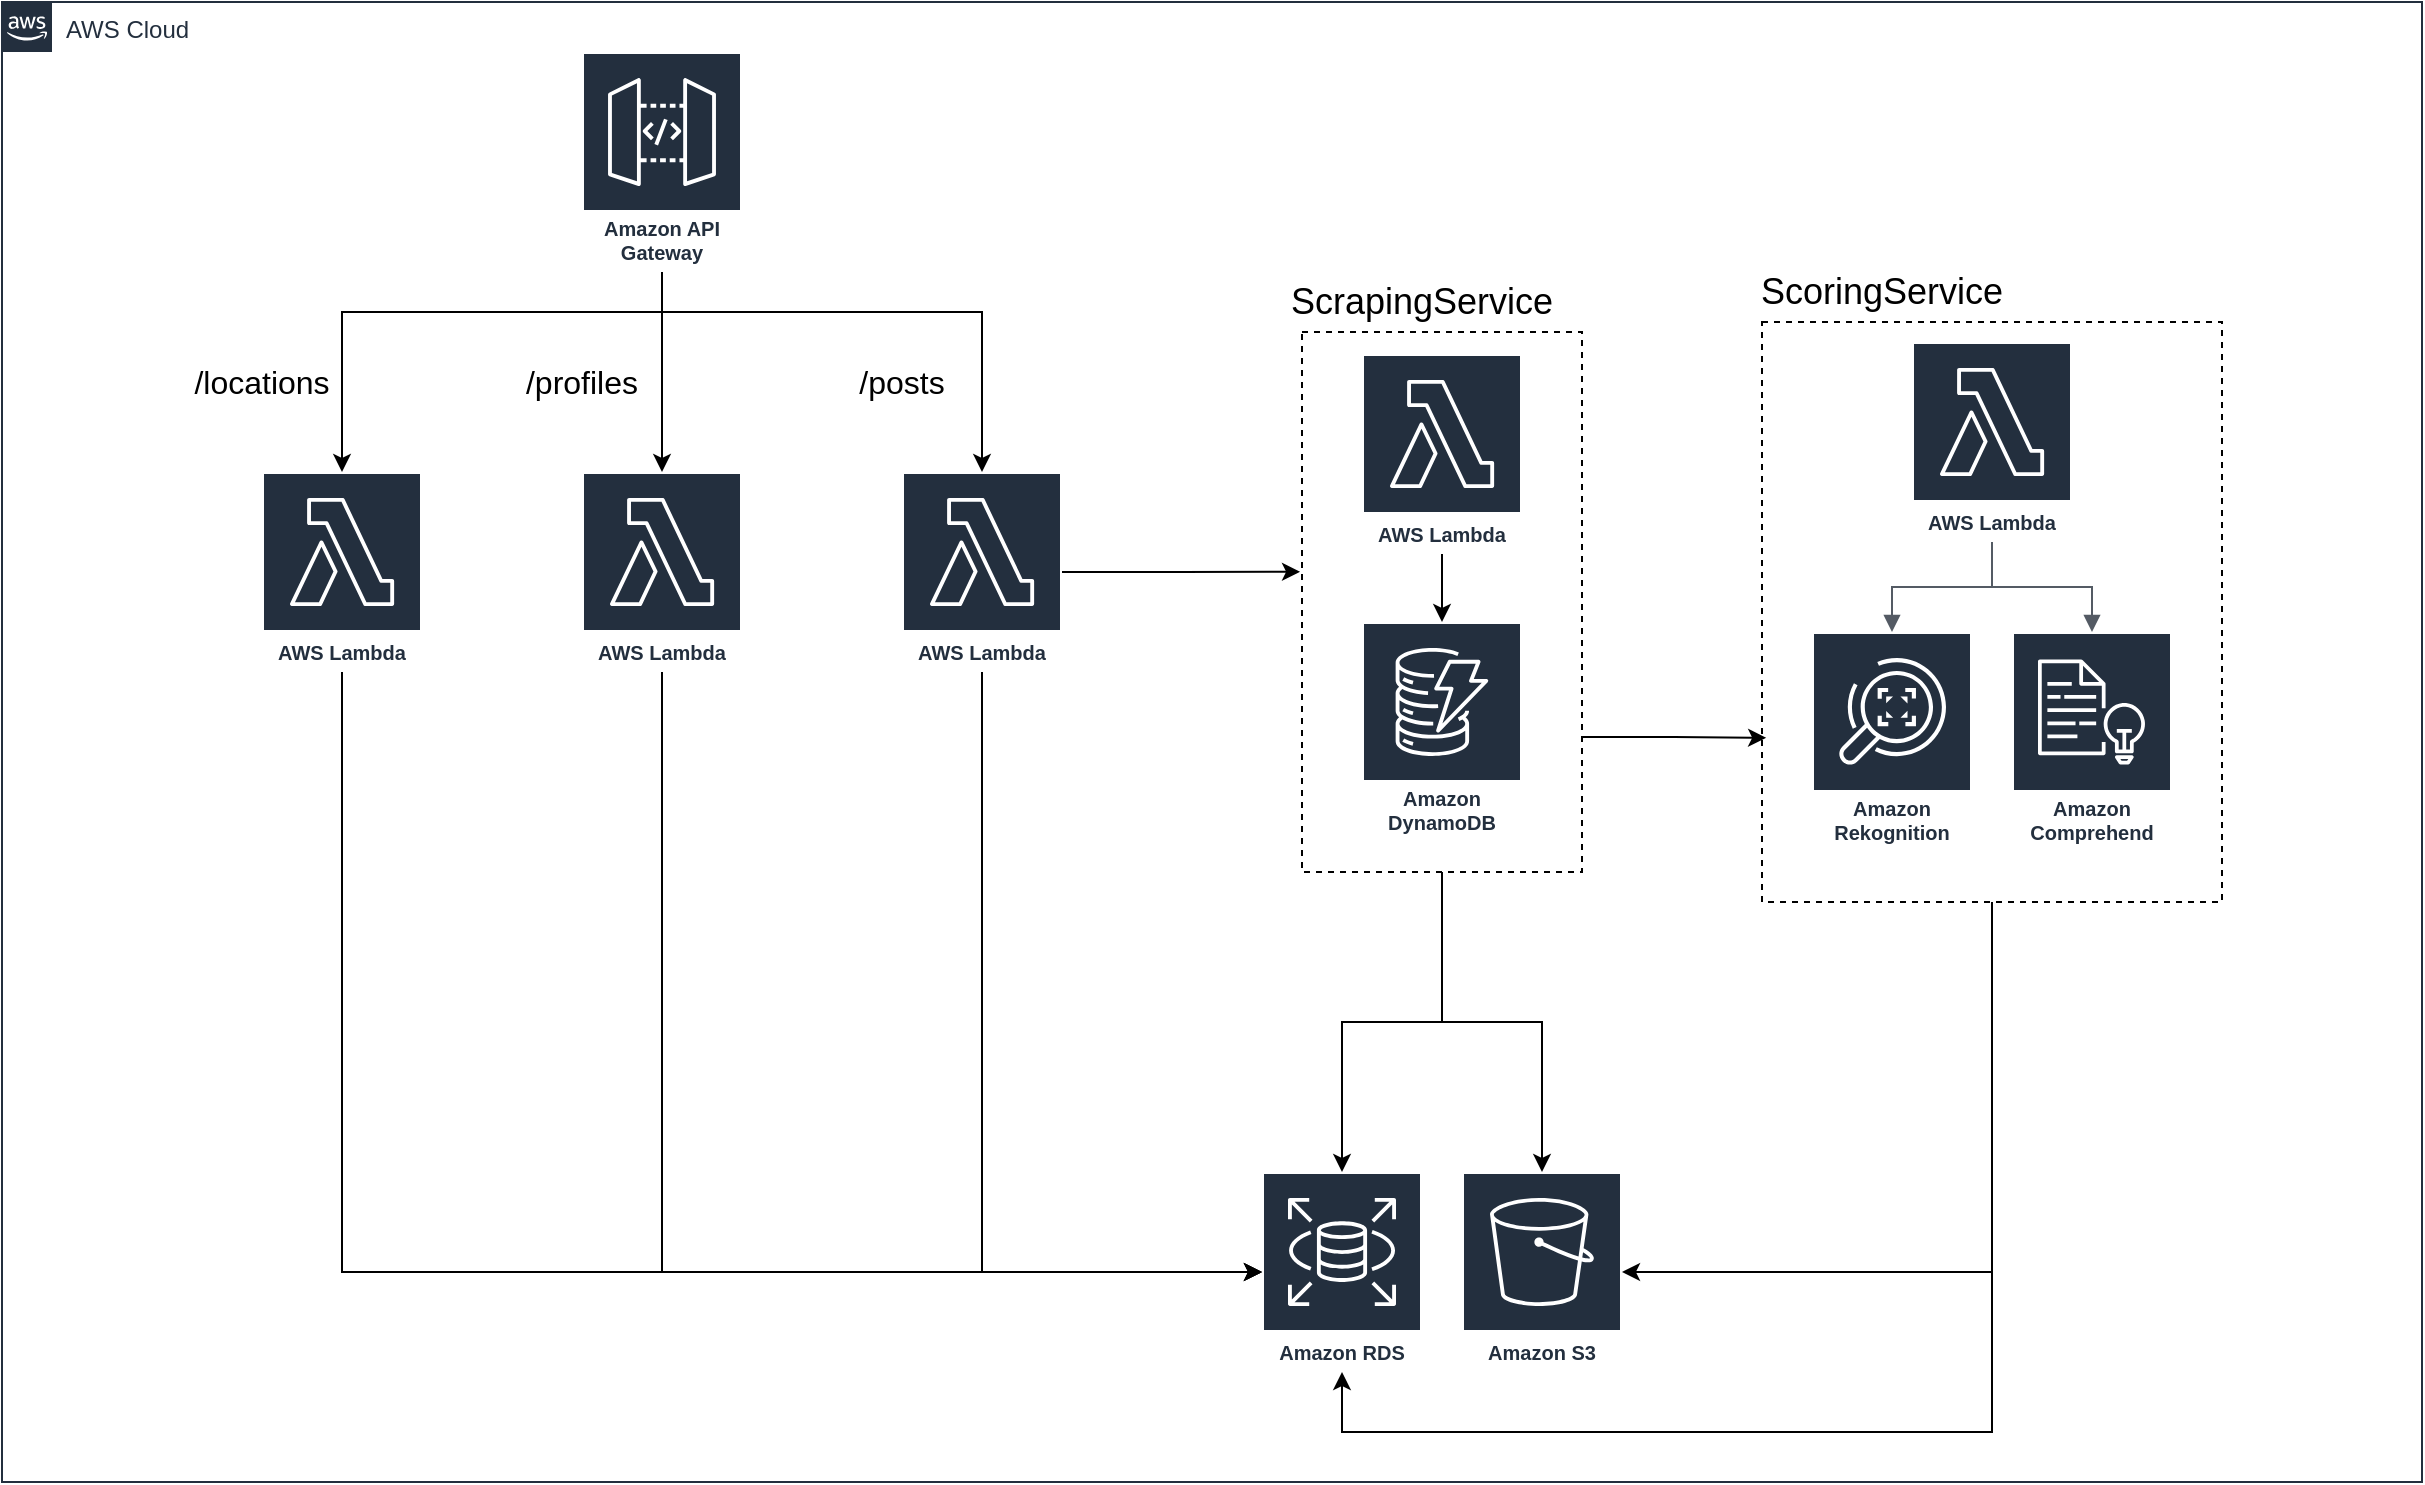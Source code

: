 <mxfile version="19.0.2" type="device"><diagram id="Ht1M8jgEwFfnCIfOTk4-" name="Page-1"><mxGraphModel dx="2062" dy="873" grid="1" gridSize="10" guides="1" tooltips="1" connect="1" arrows="1" fold="1" page="1" pageScale="1" pageWidth="1169" pageHeight="827" math="0" shadow="0"><root><mxCell id="0"/><mxCell id="1" parent="0"/><mxCell id="UEzPUAAOIrF-is8g5C7q-74" value="AWS Cloud" style="points=[[0,0],[0.25,0],[0.5,0],[0.75,0],[1,0],[1,0.25],[1,0.5],[1,0.75],[1,1],[0.75,1],[0.5,1],[0.25,1],[0,1],[0,0.75],[0,0.5],[0,0.25]];outlineConnect=0;gradientColor=none;html=1;whiteSpace=wrap;fontSize=12;fontStyle=0;shape=mxgraph.aws4.group;grIcon=mxgraph.aws4.group_aws_cloud_alt;strokeColor=#232F3E;fillColor=none;verticalAlign=top;align=left;spacingLeft=30;fontColor=#232F3E;dashed=0;labelBackgroundColor=#ffffff;container=1;pointerEvents=0;collapsible=0;recursiveResize=0;" parent="1" vertex="1"><mxGeometry x="50" y="80" width="1210" height="740" as="geometry"/></mxCell><mxCell id="3xLaiMV0QNtRLgiki0ML-5" style="edgeStyle=orthogonalEdgeStyle;rounded=0;orthogonalLoop=1;jettySize=auto;html=1;" edge="1" parent="UEzPUAAOIrF-is8g5C7q-74" source="LPbWLhw2U3VU5R26pZ4J-14" target="3xLaiMV0QNtRLgiki0ML-1"><mxGeometry relative="1" as="geometry"><Array as="points"><mxPoint x="330" y="155"/><mxPoint x="170" y="155"/></Array></mxGeometry></mxCell><mxCell id="3xLaiMV0QNtRLgiki0ML-6" style="edgeStyle=orthogonalEdgeStyle;rounded=0;orthogonalLoop=1;jettySize=auto;html=1;" edge="1" parent="UEzPUAAOIrF-is8g5C7q-74" source="LPbWLhw2U3VU5R26pZ4J-14" target="3xLaiMV0QNtRLgiki0ML-2"><mxGeometry relative="1" as="geometry"/></mxCell><mxCell id="3xLaiMV0QNtRLgiki0ML-7" style="edgeStyle=orthogonalEdgeStyle;rounded=0;orthogonalLoop=1;jettySize=auto;html=1;" edge="1" parent="UEzPUAAOIrF-is8g5C7q-74" source="LPbWLhw2U3VU5R26pZ4J-14" target="3xLaiMV0QNtRLgiki0ML-3"><mxGeometry relative="1" as="geometry"><Array as="points"><mxPoint x="330" y="155"/><mxPoint x="490" y="155"/></Array></mxGeometry></mxCell><mxCell id="LPbWLhw2U3VU5R26pZ4J-14" value="Amazon API Gateway" style="sketch=0;outlineConnect=0;fontColor=#232F3E;gradientColor=none;strokeColor=#ffffff;fillColor=#232F3E;dashed=0;verticalLabelPosition=middle;verticalAlign=bottom;align=center;html=1;whiteSpace=wrap;fontSize=10;fontStyle=1;spacing=3;shape=mxgraph.aws4.productIcon;prIcon=mxgraph.aws4.api_gateway;" parent="UEzPUAAOIrF-is8g5C7q-74" vertex="1"><mxGeometry x="290" y="25" width="80" height="110" as="geometry"/></mxCell><mxCell id="LPbWLhw2U3VU5R26pZ4J-17" value="Amazon RDS" style="sketch=0;outlineConnect=0;fontColor=#232F3E;gradientColor=none;strokeColor=#ffffff;fillColor=#232F3E;dashed=0;verticalLabelPosition=middle;verticalAlign=bottom;align=center;html=1;whiteSpace=wrap;fontSize=10;fontStyle=1;spacing=3;shape=mxgraph.aws4.productIcon;prIcon=mxgraph.aws4.rds;" parent="UEzPUAAOIrF-is8g5C7q-74" vertex="1"><mxGeometry x="630" y="585" width="80" height="100" as="geometry"/></mxCell><mxCell id="3xLaiMV0QNtRLgiki0ML-44" style="edgeStyle=orthogonalEdgeStyle;rounded=0;orthogonalLoop=1;jettySize=auto;html=1;fontSize=16;" edge="1" parent="UEzPUAAOIrF-is8g5C7q-74" source="3xLaiMV0QNtRLgiki0ML-1" target="LPbWLhw2U3VU5R26pZ4J-17"><mxGeometry relative="1" as="geometry"><Array as="points"><mxPoint x="170" y="635"/></Array></mxGeometry></mxCell><mxCell id="3xLaiMV0QNtRLgiki0ML-1" value="AWS Lambda" style="sketch=0;outlineConnect=0;fontColor=#232F3E;gradientColor=none;strokeColor=#ffffff;fillColor=#232F3E;dashed=0;verticalLabelPosition=middle;verticalAlign=bottom;align=center;html=1;whiteSpace=wrap;fontSize=10;fontStyle=1;spacing=3;shape=mxgraph.aws4.productIcon;prIcon=mxgraph.aws4.lambda;" vertex="1" parent="UEzPUAAOIrF-is8g5C7q-74"><mxGeometry x="130" y="235" width="80" height="100" as="geometry"/></mxCell><mxCell id="3xLaiMV0QNtRLgiki0ML-45" style="edgeStyle=orthogonalEdgeStyle;rounded=0;orthogonalLoop=1;jettySize=auto;html=1;fontSize=16;" edge="1" parent="UEzPUAAOIrF-is8g5C7q-74" source="3xLaiMV0QNtRLgiki0ML-2" target="LPbWLhw2U3VU5R26pZ4J-17"><mxGeometry relative="1" as="geometry"><Array as="points"><mxPoint x="330" y="635"/></Array></mxGeometry></mxCell><mxCell id="3xLaiMV0QNtRLgiki0ML-2" value="AWS Lambda" style="sketch=0;outlineConnect=0;fontColor=#232F3E;gradientColor=none;strokeColor=#ffffff;fillColor=#232F3E;dashed=0;verticalLabelPosition=middle;verticalAlign=bottom;align=center;html=1;whiteSpace=wrap;fontSize=10;fontStyle=1;spacing=3;shape=mxgraph.aws4.productIcon;prIcon=mxgraph.aws4.lambda;" vertex="1" parent="UEzPUAAOIrF-is8g5C7q-74"><mxGeometry x="290" y="235" width="80" height="100" as="geometry"/></mxCell><mxCell id="3xLaiMV0QNtRLgiki0ML-29" style="edgeStyle=orthogonalEdgeStyle;rounded=0;orthogonalLoop=1;jettySize=auto;html=1;entryX=-0.007;entryY=0.444;entryDx=0;entryDy=0;entryPerimeter=0;fontSize=16;" edge="1" parent="UEzPUAAOIrF-is8g5C7q-74" source="3xLaiMV0QNtRLgiki0ML-3" target="3PEKx51j4W67RXocXT7m-36"><mxGeometry relative="1" as="geometry"/></mxCell><mxCell id="3xLaiMV0QNtRLgiki0ML-46" style="edgeStyle=orthogonalEdgeStyle;rounded=0;orthogonalLoop=1;jettySize=auto;html=1;fontSize=16;" edge="1" parent="UEzPUAAOIrF-is8g5C7q-74" source="3xLaiMV0QNtRLgiki0ML-3" target="LPbWLhw2U3VU5R26pZ4J-17"><mxGeometry relative="1" as="geometry"><Array as="points"><mxPoint x="490" y="635"/></Array></mxGeometry></mxCell><mxCell id="3xLaiMV0QNtRLgiki0ML-3" value="AWS Lambda" style="sketch=0;outlineConnect=0;fontColor=#232F3E;gradientColor=none;strokeColor=#ffffff;fillColor=#232F3E;dashed=0;verticalLabelPosition=middle;verticalAlign=bottom;align=center;html=1;whiteSpace=wrap;fontSize=10;fontStyle=1;spacing=3;shape=mxgraph.aws4.productIcon;prIcon=mxgraph.aws4.lambda;" vertex="1" parent="UEzPUAAOIrF-is8g5C7q-74"><mxGeometry x="450" y="235" width="80" height="100" as="geometry"/></mxCell><mxCell id="3xLaiMV0QNtRLgiki0ML-8" value="/posts" style="text;html=1;strokeColor=none;fillColor=none;align=center;verticalAlign=middle;whiteSpace=wrap;rounded=0;fontSize=16;" vertex="1" parent="UEzPUAAOIrF-is8g5C7q-74"><mxGeometry x="420" y="175" width="60" height="30" as="geometry"/></mxCell><mxCell id="3xLaiMV0QNtRLgiki0ML-9" value="/profiles" style="text;html=1;strokeColor=none;fillColor=none;align=center;verticalAlign=middle;whiteSpace=wrap;rounded=0;fontSize=16;" vertex="1" parent="UEzPUAAOIrF-is8g5C7q-74"><mxGeometry x="260" y="175" width="60" height="30" as="geometry"/></mxCell><mxCell id="3xLaiMV0QNtRLgiki0ML-10" value="/locations" style="text;html=1;strokeColor=none;fillColor=none;align=center;verticalAlign=middle;whiteSpace=wrap;rounded=0;fontSize=16;" vertex="1" parent="UEzPUAAOIrF-is8g5C7q-74"><mxGeometry x="100" y="175" width="60" height="30" as="geometry"/></mxCell><mxCell id="gwBd_tEd8H7Qeuvq8yoE-19" value="" style="group" parent="UEzPUAAOIrF-is8g5C7q-74" vertex="1" connectable="0"><mxGeometry x="880" y="120" width="230" height="330" as="geometry"/></mxCell><mxCell id="gwBd_tEd8H7Qeuvq8yoE-7" value="" style="group" parent="gwBd_tEd8H7Qeuvq8yoE-19" vertex="1" connectable="0"><mxGeometry y="40" width="230" height="290" as="geometry"/></mxCell><mxCell id="LPbWLhw2U3VU5R26pZ4J-4" value="AWS Lambda" style="sketch=0;outlineConnect=0;fontColor=#232F3E;gradientColor=none;strokeColor=#ffffff;fillColor=#232F3E;dashed=0;verticalLabelPosition=middle;verticalAlign=bottom;align=center;html=1;whiteSpace=wrap;fontSize=10;fontStyle=1;spacing=3;shape=mxgraph.aws4.productIcon;prIcon=mxgraph.aws4.lambda;" parent="gwBd_tEd8H7Qeuvq8yoE-7" vertex="1"><mxGeometry x="75" y="10" width="80" height="100" as="geometry"/></mxCell><mxCell id="LPbWLhw2U3VU5R26pZ4J-5" value="Amazon Rekognition" style="sketch=0;outlineConnect=0;fontColor=#232F3E;gradientColor=none;strokeColor=#ffffff;fillColor=#232F3E;dashed=0;verticalLabelPosition=middle;verticalAlign=bottom;align=center;html=1;whiteSpace=wrap;fontSize=10;fontStyle=1;spacing=3;shape=mxgraph.aws4.productIcon;prIcon=mxgraph.aws4.rekognition;" parent="gwBd_tEd8H7Qeuvq8yoE-7" vertex="1"><mxGeometry x="25" y="155" width="80" height="110" as="geometry"/></mxCell><mxCell id="LPbWLhw2U3VU5R26pZ4J-6" value="Amazon Comprehend" style="sketch=0;outlineConnect=0;fontColor=#232F3E;gradientColor=none;strokeColor=#ffffff;fillColor=#232F3E;dashed=0;verticalLabelPosition=middle;verticalAlign=bottom;align=center;html=1;whiteSpace=wrap;fontSize=10;fontStyle=1;spacing=3;shape=mxgraph.aws4.productIcon;prIcon=mxgraph.aws4.comprehend;" parent="gwBd_tEd8H7Qeuvq8yoE-7" vertex="1"><mxGeometry x="125" y="155" width="80" height="110" as="geometry"/></mxCell><mxCell id="LPbWLhw2U3VU5R26pZ4J-11" value="" style="edgeStyle=orthogonalEdgeStyle;html=1;endArrow=none;elbow=vertical;startArrow=block;startFill=1;strokeColor=#545B64;rounded=0;" parent="gwBd_tEd8H7Qeuvq8yoE-7" source="LPbWLhw2U3VU5R26pZ4J-5" target="LPbWLhw2U3VU5R26pZ4J-4" edge="1"><mxGeometry width="100" relative="1" as="geometry"><mxPoint x="-55" y="125" as="sourcePoint"/><mxPoint x="45" y="125" as="targetPoint"/></mxGeometry></mxCell><mxCell id="LPbWLhw2U3VU5R26pZ4J-12" value="" style="edgeStyle=orthogonalEdgeStyle;html=1;endArrow=none;elbow=vertical;startArrow=block;startFill=1;strokeColor=#545B64;rounded=0;" parent="gwBd_tEd8H7Qeuvq8yoE-7" source="LPbWLhw2U3VU5R26pZ4J-6" target="LPbWLhw2U3VU5R26pZ4J-4" edge="1"><mxGeometry width="100" relative="1" as="geometry"><mxPoint x="75" y="165" as="sourcePoint"/><mxPoint x="125" y="125" as="targetPoint"/></mxGeometry></mxCell><mxCell id="gwBd_tEd8H7Qeuvq8yoE-6" value="" style="rounded=0;whiteSpace=wrap;html=1;dashed=1;strokeColor=default;strokeWidth=1;fillColor=none;" parent="gwBd_tEd8H7Qeuvq8yoE-7" vertex="1"><mxGeometry width="230" height="290" as="geometry"/></mxCell><mxCell id="gwBd_tEd8H7Qeuvq8yoE-18" value="ScoringService" style="text;html=1;strokeColor=none;fillColor=none;align=center;verticalAlign=middle;whiteSpace=wrap;rounded=0;dashed=1;fontSize=18;" parent="gwBd_tEd8H7Qeuvq8yoE-19" vertex="1"><mxGeometry x="30" y="10" width="60" height="30" as="geometry"/></mxCell><mxCell id="3PEKx51j4W67RXocXT7m-43" value="" style="group" parent="UEzPUAAOIrF-is8g5C7q-74" vertex="1" connectable="0"><mxGeometry x="650" y="135" width="140" height="300" as="geometry"/></mxCell><mxCell id="gwBd_tEd8H7Qeuvq8yoE-21" value="ScrapingService" style="text;html=1;strokeColor=none;fillColor=none;align=center;verticalAlign=middle;whiteSpace=wrap;rounded=0;dashed=1;fontSize=18;" parent="3PEKx51j4W67RXocXT7m-43" vertex="1"><mxGeometry x="30" width="60" height="30" as="geometry"/></mxCell><mxCell id="3PEKx51j4W67RXocXT7m-40" value="" style="group" parent="3PEKx51j4W67RXocXT7m-43" vertex="1" connectable="0"><mxGeometry y="30" width="140" height="270" as="geometry"/></mxCell><mxCell id="3PEKx51j4W67RXocXT7m-36" value="" style="rounded=0;whiteSpace=wrap;html=1;dashed=1;strokeColor=default;strokeWidth=1;fillColor=none;" parent="3PEKx51j4W67RXocXT7m-40" vertex="1"><mxGeometry width="140" height="270" as="geometry"/></mxCell><mxCell id="3PEKx51j4W67RXocXT7m-37" value="AWS Lambda" style="sketch=0;outlineConnect=0;fontColor=#232F3E;gradientColor=none;strokeColor=#ffffff;fillColor=#232F3E;dashed=0;verticalLabelPosition=middle;verticalAlign=bottom;align=center;html=1;whiteSpace=wrap;fontSize=10;fontStyle=1;spacing=3;shape=mxgraph.aws4.productIcon;prIcon=mxgraph.aws4.lambda;" parent="3PEKx51j4W67RXocXT7m-40" vertex="1"><mxGeometry x="30" y="11" width="80" height="100" as="geometry"/></mxCell><mxCell id="3PEKx51j4W67RXocXT7m-38" value="Amazon DynamoDB" style="sketch=0;outlineConnect=0;fontColor=#232F3E;gradientColor=none;strokeColor=#ffffff;fillColor=#232F3E;dashed=0;verticalLabelPosition=middle;verticalAlign=bottom;align=center;html=1;whiteSpace=wrap;fontSize=10;fontStyle=1;spacing=3;shape=mxgraph.aws4.productIcon;prIcon=mxgraph.aws4.dynamodb;" parent="3PEKx51j4W67RXocXT7m-40" vertex="1"><mxGeometry x="30" y="145" width="80" height="110" as="geometry"/></mxCell><mxCell id="3PEKx51j4W67RXocXT7m-39" style="edgeStyle=orthogonalEdgeStyle;rounded=0;orthogonalLoop=1;jettySize=auto;html=1;" parent="3PEKx51j4W67RXocXT7m-40" source="3PEKx51j4W67RXocXT7m-37" target="3PEKx51j4W67RXocXT7m-38" edge="1"><mxGeometry relative="1" as="geometry"/></mxCell><mxCell id="3xLaiMV0QNtRLgiki0ML-34" style="edgeStyle=elbowEdgeStyle;rounded=0;orthogonalLoop=1;jettySize=auto;html=1;exitX=1;exitY=0.75;exitDx=0;exitDy=0;entryX=0.009;entryY=0.717;entryDx=0;entryDy=0;entryPerimeter=0;fontSize=16;" edge="1" parent="UEzPUAAOIrF-is8g5C7q-74" source="3PEKx51j4W67RXocXT7m-36" target="gwBd_tEd8H7Qeuvq8yoE-6"><mxGeometry relative="1" as="geometry"/></mxCell><mxCell id="3xLaiMV0QNtRLgiki0ML-43" value="Amazon S3" style="sketch=0;outlineConnect=0;fontColor=#232F3E;gradientColor=none;strokeColor=#ffffff;fillColor=#232F3E;dashed=0;verticalLabelPosition=middle;verticalAlign=bottom;align=center;html=1;whiteSpace=wrap;fontSize=10;fontStyle=1;spacing=3;shape=mxgraph.aws4.productIcon;prIcon=mxgraph.aws4.s3;" vertex="1" parent="UEzPUAAOIrF-is8g5C7q-74"><mxGeometry x="730" y="585" width="80" height="100" as="geometry"/></mxCell><mxCell id="3xLaiMV0QNtRLgiki0ML-47" style="edgeStyle=orthogonalEdgeStyle;rounded=0;orthogonalLoop=1;jettySize=auto;html=1;fontSize=16;" edge="1" parent="UEzPUAAOIrF-is8g5C7q-74" source="3PEKx51j4W67RXocXT7m-36" target="LPbWLhw2U3VU5R26pZ4J-17"><mxGeometry relative="1" as="geometry"/></mxCell><mxCell id="3xLaiMV0QNtRLgiki0ML-48" style="edgeStyle=orthogonalEdgeStyle;rounded=0;orthogonalLoop=1;jettySize=auto;html=1;fontSize=16;" edge="1" parent="UEzPUAAOIrF-is8g5C7q-74" source="3PEKx51j4W67RXocXT7m-36" target="3xLaiMV0QNtRLgiki0ML-43"><mxGeometry relative="1" as="geometry"/></mxCell><mxCell id="3xLaiMV0QNtRLgiki0ML-49" style="edgeStyle=orthogonalEdgeStyle;rounded=0;orthogonalLoop=1;jettySize=auto;html=1;fontSize=16;" edge="1" parent="UEzPUAAOIrF-is8g5C7q-74" source="gwBd_tEd8H7Qeuvq8yoE-6" target="3xLaiMV0QNtRLgiki0ML-43"><mxGeometry relative="1" as="geometry"><Array as="points"><mxPoint x="995" y="635"/></Array></mxGeometry></mxCell><mxCell id="3xLaiMV0QNtRLgiki0ML-50" style="edgeStyle=orthogonalEdgeStyle;rounded=0;orthogonalLoop=1;jettySize=auto;html=1;fontSize=16;" edge="1" parent="UEzPUAAOIrF-is8g5C7q-74" source="gwBd_tEd8H7Qeuvq8yoE-6" target="LPbWLhw2U3VU5R26pZ4J-17"><mxGeometry relative="1" as="geometry"><Array as="points"><mxPoint x="995" y="715"/><mxPoint x="670" y="715"/></Array></mxGeometry></mxCell></root></mxGraphModel></diagram></mxfile>